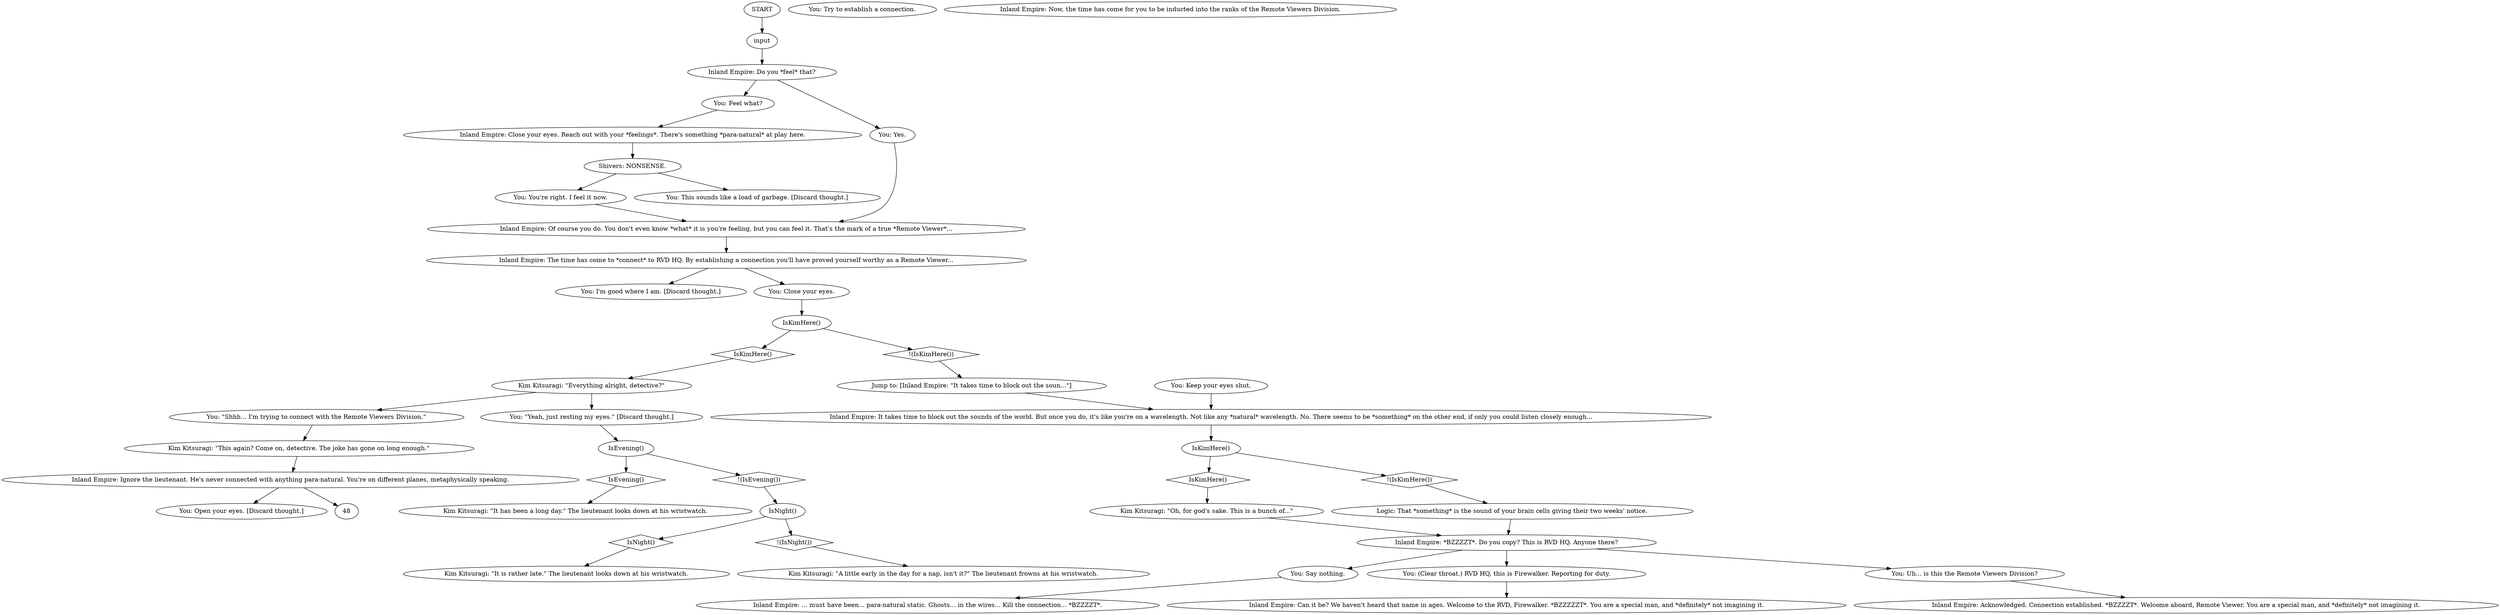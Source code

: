 # THOUGHT / REMOTE VIEWER
# Inland Empire -- Happens on a counter now.
# ==================================================
digraph G {
	  0 [label="START"];
	  1 [label="input"];
	  2 [label="Inland Empire: Of course you do. You don't even know *what* it is you're feeling, but you can feel it. That's the mark of a true *Remote Viewer*..."];
	  3 [label="You: Say nothing."];
	  4 [label="IsKimHere()"];
	  5 [label="IsKimHere()", shape=diamond];
	  6 [label="!(IsKimHere())", shape=diamond];
	  7 [label="You: I'm good where I am. [Discard thought.]"];
	  8 [label="Inland Empire: *BZZZZT*. Do you copy? This is RVD HQ. Anyone there?"];
	  9 [label="You: Try to establish a connection."];
	  10 [label="Inland Empire: The time has come to *connect* to RVD HQ. By establishing a connection you'll have proved yourself worthy as a Remote Viewer..."];
	  11 [label="IsEvening()"];
	  12 [label="IsEvening()", shape=diamond];
	  13 [label="!(IsEvening())", shape=diamond];
	  14 [label="Kim Kitsuragi: \"A little early in the day for a nap, isn't it?\" The lieutenant frowns at his wristwatch."];
	  15 [label="Inland Empire: Ignore the lieutenant. He's never connected with anything para-natural. You're on different planes, metaphysically speaking."];
	  16 [label="Inland Empire: Do you *feel* that?"];
	  17 [label="Kim Kitsuragi: \"Everything alright, detective?\""];
	  18 [label="Kim Kitsuragi: \"This again? Come on, detective. The joke has gone on long enough.\""];
	  19 [label="Kim Kitsuragi: \"Oh, for god's sake. This is a bunch of...\""];
	  20 [label="Inland Empire: Acknowledged. Connection established. *BZZZZT*. Welcome aboard, Remote Viewer. You are a special man, and *definitely* not imagining it."];
	  21 [label="Inland Empire: ... must have been... para-natural static. Ghosts... in the wires... Kill the connection... *BZZZZT*."];
	  22 [label="You: (Clear throat.) RVD HQ, this is Firewalker. Reporting for duty."];
	  23 [label="You: Open your eyes. [Discard thought.]"];
	  24 [label="IsKimHere()"];
	  25 [label="IsKimHere()", shape=diamond];
	  26 [label="!(IsKimHere())", shape=diamond];
	  27 [label="Inland Empire: Can it be? We haven't heard that name in ages. Welcome to the RVD, Firewalker. *BZZZZZT*. You are a special man, and *definitely* not imagining it."];
	  28 [label="Kim Kitsuragi: \"It has been a long day.\" The lieutenant looks down at his wristwatch."];
	  29 [label="Jump to: [Inland Empire: \"It takes time to block out the soun...\"]"];
	  30 [label="You: Close your eyes."];
	  31 [label="You: You're right. I feel it now."];
	  32 [label="You: This sounds like a load of garbage. [Discard thought.]"];
	  33 [label="IsNight()"];
	  34 [label="IsNight()", shape=diamond];
	  35 [label="!(IsNight())", shape=diamond];
	  36 [label="You: Uh... is this the Remote Viewers Division?"];
	  37 [label="Logic: That *something* is the sound of your brain cells giving their two weeks' notice."];
	  38 [label="You: Feel what?"];
	  39 [label="Shivers: NONSENSE."];
	  40 [label="Inland Empire: Now, the time has come for you to be inducted into the ranks of the Remote Viewers Division."];
	  41 [label="You: \"Shhh... I'm trying to connect with the Remote Viewers Division.\""];
	  42 [label="You: \"Yeah, just resting my eyes.\" [Discard thought.]"];
	  43 [label="You: Yes."];
	  44 [label="Inland Empire: Close your eyes. Reach out with your *feelings*. There's something *para-natural* at play here."];
	  45 [label="Kim Kitsuragi: \"It is rather late.\" The lieutenant looks down at his wristwatch."];
	  46 [label="Inland Empire: It takes time to block out the sounds of the world. But once you do, it's like you're on a wavelength. Not like any *natural* wavelength. No. There seems to be *something* on the other end, if only you could listen closely enough..."];
	  47 [label="You: Keep your eyes shut."];
	  0 -> 1
	  1 -> 16
	  2 -> 10
	  3 -> 21
	  4 -> 5
	  4 -> 6
	  5 -> 19
	  6 -> 37
	  8 -> 3
	  8 -> 36
	  8 -> 22
	  10 -> 30
	  10 -> 7
	  11 -> 12
	  11 -> 13
	  12 -> 28
	  13 -> 33
	  15 -> 48
	  15 -> 23
	  16 -> 43
	  16 -> 38
	  17 -> 41
	  17 -> 42
	  18 -> 15
	  19 -> 8
	  22 -> 27
	  24 -> 25
	  24 -> 26
	  25 -> 17
	  26 -> 29
	  29 -> 46
	  30 -> 24
	  31 -> 2
	  33 -> 34
	  33 -> 35
	  34 -> 45
	  35 -> 14
	  36 -> 20
	  37 -> 8
	  38 -> 44
	  39 -> 32
	  39 -> 31
	  41 -> 18
	  42 -> 11
	  43 -> 2
	  44 -> 39
	  46 -> 4
	  47 -> 46
}

